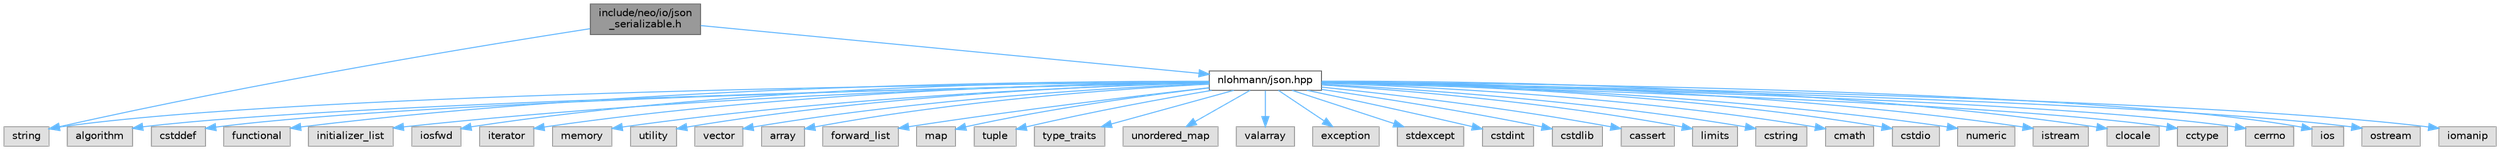 digraph "include/neo/io/json_serializable.h"
{
 // LATEX_PDF_SIZE
  bgcolor="transparent";
  edge [fontname=Helvetica,fontsize=10,labelfontname=Helvetica,labelfontsize=10];
  node [fontname=Helvetica,fontsize=10,shape=box,height=0.2,width=0.4];
  Node1 [id="Node000001",label="include/neo/io/json\l_serializable.h",height=0.2,width=0.4,color="gray40", fillcolor="grey60", style="filled", fontcolor="black",tooltip=" "];
  Node1 -> Node2 [id="edge37_Node000001_Node000002",color="steelblue1",style="solid",tooltip=" "];
  Node2 [id="Node000002",label="nlohmann/json.hpp",height=0.2,width=0.4,color="grey40", fillcolor="white", style="filled",URL="$json_8hpp.html",tooltip=" "];
  Node2 -> Node3 [id="edge38_Node000002_Node000003",color="steelblue1",style="solid",tooltip=" "];
  Node3 [id="Node000003",label="algorithm",height=0.2,width=0.4,color="grey60", fillcolor="#E0E0E0", style="filled",tooltip=" "];
  Node2 -> Node4 [id="edge39_Node000002_Node000004",color="steelblue1",style="solid",tooltip=" "];
  Node4 [id="Node000004",label="cstddef",height=0.2,width=0.4,color="grey60", fillcolor="#E0E0E0", style="filled",tooltip=" "];
  Node2 -> Node5 [id="edge40_Node000002_Node000005",color="steelblue1",style="solid",tooltip=" "];
  Node5 [id="Node000005",label="functional",height=0.2,width=0.4,color="grey60", fillcolor="#E0E0E0", style="filled",tooltip=" "];
  Node2 -> Node6 [id="edge41_Node000002_Node000006",color="steelblue1",style="solid",tooltip=" "];
  Node6 [id="Node000006",label="initializer_list",height=0.2,width=0.4,color="grey60", fillcolor="#E0E0E0", style="filled",tooltip=" "];
  Node2 -> Node7 [id="edge42_Node000002_Node000007",color="steelblue1",style="solid",tooltip=" "];
  Node7 [id="Node000007",label="iosfwd",height=0.2,width=0.4,color="grey60", fillcolor="#E0E0E0", style="filled",tooltip=" "];
  Node2 -> Node8 [id="edge43_Node000002_Node000008",color="steelblue1",style="solid",tooltip=" "];
  Node8 [id="Node000008",label="iterator",height=0.2,width=0.4,color="grey60", fillcolor="#E0E0E0", style="filled",tooltip=" "];
  Node2 -> Node9 [id="edge44_Node000002_Node000009",color="steelblue1",style="solid",tooltip=" "];
  Node9 [id="Node000009",label="memory",height=0.2,width=0.4,color="grey60", fillcolor="#E0E0E0", style="filled",tooltip=" "];
  Node2 -> Node10 [id="edge45_Node000002_Node000010",color="steelblue1",style="solid",tooltip=" "];
  Node10 [id="Node000010",label="string",height=0.2,width=0.4,color="grey60", fillcolor="#E0E0E0", style="filled",tooltip=" "];
  Node2 -> Node11 [id="edge46_Node000002_Node000011",color="steelblue1",style="solid",tooltip=" "];
  Node11 [id="Node000011",label="utility",height=0.2,width=0.4,color="grey60", fillcolor="#E0E0E0", style="filled",tooltip=" "];
  Node2 -> Node12 [id="edge47_Node000002_Node000012",color="steelblue1",style="solid",tooltip=" "];
  Node12 [id="Node000012",label="vector",height=0.2,width=0.4,color="grey60", fillcolor="#E0E0E0", style="filled",tooltip=" "];
  Node2 -> Node13 [id="edge48_Node000002_Node000013",color="steelblue1",style="solid",tooltip=" "];
  Node13 [id="Node000013",label="array",height=0.2,width=0.4,color="grey60", fillcolor="#E0E0E0", style="filled",tooltip=" "];
  Node2 -> Node14 [id="edge49_Node000002_Node000014",color="steelblue1",style="solid",tooltip=" "];
  Node14 [id="Node000014",label="forward_list",height=0.2,width=0.4,color="grey60", fillcolor="#E0E0E0", style="filled",tooltip=" "];
  Node2 -> Node15 [id="edge50_Node000002_Node000015",color="steelblue1",style="solid",tooltip=" "];
  Node15 [id="Node000015",label="map",height=0.2,width=0.4,color="grey60", fillcolor="#E0E0E0", style="filled",tooltip=" "];
  Node2 -> Node16 [id="edge51_Node000002_Node000016",color="steelblue1",style="solid",tooltip=" "];
  Node16 [id="Node000016",label="tuple",height=0.2,width=0.4,color="grey60", fillcolor="#E0E0E0", style="filled",tooltip=" "];
  Node2 -> Node17 [id="edge52_Node000002_Node000017",color="steelblue1",style="solid",tooltip=" "];
  Node17 [id="Node000017",label="type_traits",height=0.2,width=0.4,color="grey60", fillcolor="#E0E0E0", style="filled",tooltip=" "];
  Node2 -> Node18 [id="edge53_Node000002_Node000018",color="steelblue1",style="solid",tooltip=" "];
  Node18 [id="Node000018",label="unordered_map",height=0.2,width=0.4,color="grey60", fillcolor="#E0E0E0", style="filled",tooltip=" "];
  Node2 -> Node19 [id="edge54_Node000002_Node000019",color="steelblue1",style="solid",tooltip=" "];
  Node19 [id="Node000019",label="valarray",height=0.2,width=0.4,color="grey60", fillcolor="#E0E0E0", style="filled",tooltip=" "];
  Node2 -> Node20 [id="edge55_Node000002_Node000020",color="steelblue1",style="solid",tooltip=" "];
  Node20 [id="Node000020",label="exception",height=0.2,width=0.4,color="grey60", fillcolor="#E0E0E0", style="filled",tooltip=" "];
  Node2 -> Node21 [id="edge56_Node000002_Node000021",color="steelblue1",style="solid",tooltip=" "];
  Node21 [id="Node000021",label="stdexcept",height=0.2,width=0.4,color="grey60", fillcolor="#E0E0E0", style="filled",tooltip=" "];
  Node2 -> Node22 [id="edge57_Node000002_Node000022",color="steelblue1",style="solid",tooltip=" "];
  Node22 [id="Node000022",label="cstdint",height=0.2,width=0.4,color="grey60", fillcolor="#E0E0E0", style="filled",tooltip=" "];
  Node2 -> Node23 [id="edge58_Node000002_Node000023",color="steelblue1",style="solid",tooltip=" "];
  Node23 [id="Node000023",label="cstdlib",height=0.2,width=0.4,color="grey60", fillcolor="#E0E0E0", style="filled",tooltip=" "];
  Node2 -> Node24 [id="edge59_Node000002_Node000024",color="steelblue1",style="solid",tooltip=" "];
  Node24 [id="Node000024",label="cassert",height=0.2,width=0.4,color="grey60", fillcolor="#E0E0E0", style="filled",tooltip=" "];
  Node2 -> Node25 [id="edge60_Node000002_Node000025",color="steelblue1",style="solid",tooltip=" "];
  Node25 [id="Node000025",label="limits",height=0.2,width=0.4,color="grey60", fillcolor="#E0E0E0", style="filled",tooltip=" "];
  Node2 -> Node26 [id="edge61_Node000002_Node000026",color="steelblue1",style="solid",tooltip=" "];
  Node26 [id="Node000026",label="cstring",height=0.2,width=0.4,color="grey60", fillcolor="#E0E0E0", style="filled",tooltip=" "];
  Node2 -> Node27 [id="edge62_Node000002_Node000027",color="steelblue1",style="solid",tooltip=" "];
  Node27 [id="Node000027",label="cmath",height=0.2,width=0.4,color="grey60", fillcolor="#E0E0E0", style="filled",tooltip=" "];
  Node2 -> Node28 [id="edge63_Node000002_Node000028",color="steelblue1",style="solid",tooltip=" "];
  Node28 [id="Node000028",label="cstdio",height=0.2,width=0.4,color="grey60", fillcolor="#E0E0E0", style="filled",tooltip=" "];
  Node2 -> Node29 [id="edge64_Node000002_Node000029",color="steelblue1",style="solid",tooltip=" "];
  Node29 [id="Node000029",label="numeric",height=0.2,width=0.4,color="grey60", fillcolor="#E0E0E0", style="filled",tooltip=" "];
  Node2 -> Node30 [id="edge65_Node000002_Node000030",color="steelblue1",style="solid",tooltip=" "];
  Node30 [id="Node000030",label="istream",height=0.2,width=0.4,color="grey60", fillcolor="#E0E0E0", style="filled",tooltip=" "];
  Node2 -> Node31 [id="edge66_Node000002_Node000031",color="steelblue1",style="solid",tooltip=" "];
  Node31 [id="Node000031",label="clocale",height=0.2,width=0.4,color="grey60", fillcolor="#E0E0E0", style="filled",tooltip=" "];
  Node2 -> Node32 [id="edge67_Node000002_Node000032",color="steelblue1",style="solid",tooltip=" "];
  Node32 [id="Node000032",label="cctype",height=0.2,width=0.4,color="grey60", fillcolor="#E0E0E0", style="filled",tooltip=" "];
  Node2 -> Node33 [id="edge68_Node000002_Node000033",color="steelblue1",style="solid",tooltip=" "];
  Node33 [id="Node000033",label="cerrno",height=0.2,width=0.4,color="grey60", fillcolor="#E0E0E0", style="filled",tooltip=" "];
  Node2 -> Node34 [id="edge69_Node000002_Node000034",color="steelblue1",style="solid",tooltip=" "];
  Node34 [id="Node000034",label="ios",height=0.2,width=0.4,color="grey60", fillcolor="#E0E0E0", style="filled",tooltip=" "];
  Node2 -> Node35 [id="edge70_Node000002_Node000035",color="steelblue1",style="solid",tooltip=" "];
  Node35 [id="Node000035",label="ostream",height=0.2,width=0.4,color="grey60", fillcolor="#E0E0E0", style="filled",tooltip=" "];
  Node2 -> Node36 [id="edge71_Node000002_Node000036",color="steelblue1",style="solid",tooltip=" "];
  Node36 [id="Node000036",label="iomanip",height=0.2,width=0.4,color="grey60", fillcolor="#E0E0E0", style="filled",tooltip=" "];
  Node1 -> Node10 [id="edge72_Node000001_Node000010",color="steelblue1",style="solid",tooltip=" "];
}
